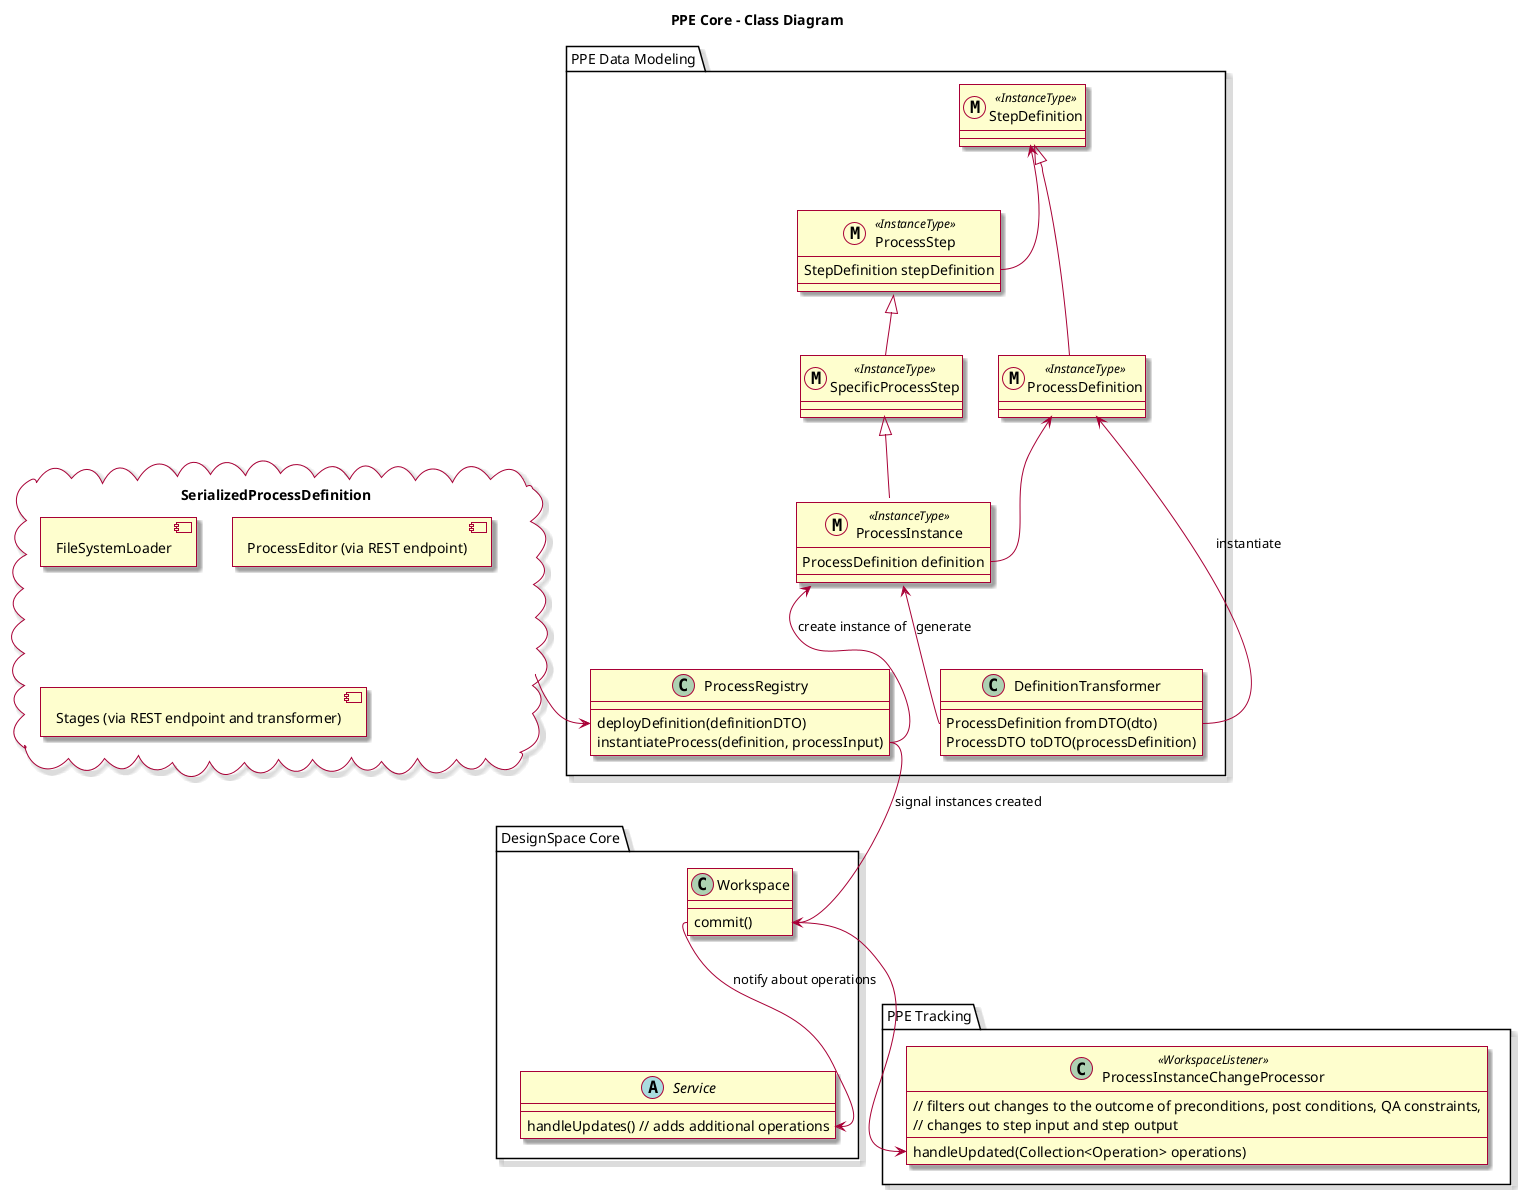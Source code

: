 @startuml

allowmixing

skin rose

title PPE Core - Class Diagram

package "DesignSpace Core" {
	class Workspace {
		commit()
	}
	
	abstract class Service {
		handleUpdates() // adds additional operations
	}
	
	Workspace::commit --> Service::handleUpdates : notify about operations
	
}

package "PPE Data Modeling" {
	
	
	metaclass "StepDefinition" <<InstanceType>>  {

	}
	
	metaclass "ProcessDefinition" <<InstanceType>>  {

	} 
	
	"StepDefinition" <|-- ProcessDefinition
	
	metaclass "ProcessInstance" <<InstanceType>>  {
		ProcessDefinition definition
	}
	
	metaclass "ProcessStep" <<InstanceType>>  {
		StepDefinition stepDefinition
	}
	
	metaclass "SpecificProcessStep" <<InstanceType>> {
		
	}
	
	"SpecificProcessStep" -up-|> "ProcessStep"
	
	"ProcessInstance" -up-|> "SpecificProcessStep"
	
	
	ProcessInstance::definition -up-> ProcessDefinition
	ProcessStep::stepDefinition -up-> StepDefinition
	
	class ProcessRegistry {
		deployDefinition(definitionDTO)
		instantiateProcess(definition, processInput)
	}
	
	class DefinitionTransformer {
		ProcessDefinition fromDTO(dto)
		ProcessDTO toDTO(processDefinition)
	
	}
	
	DefinitionTransformer::fromDTO -up-> ProcessInstance : generate
	DefinitionTransformer::fromDTO -up-> ProcessDefinition : instantiate
	ProcessRegistry::instantiateProcess -up-> ProcessInstance : create instance of
}


cloud "SerializedProcessDefinition"  {
	component [FileSystemLoader]
	component [ProcessEditor (via REST endpoint)]
	component [Stages (via REST endpoint and transformer)]

}

SerializedProcessDefinition --> ProcessRegistry::deployDefinition
ProcessRegistry::instantiateProcess --> Workspace::commit : signal instances created


package "PPE Tracking" {

	Workspace::commit --> ProcessInstanceChangeProcessor::handleUpdated

	class ProcessInstanceChangeProcessor <<WorkspaceListener>> {
		handleUpdated(Collection<Operation> operations)
	 // filters out changes to the outcome of preconditions, post conditions, QA constraints, 
	 // changes to step input and step output
	}

}








@enduml